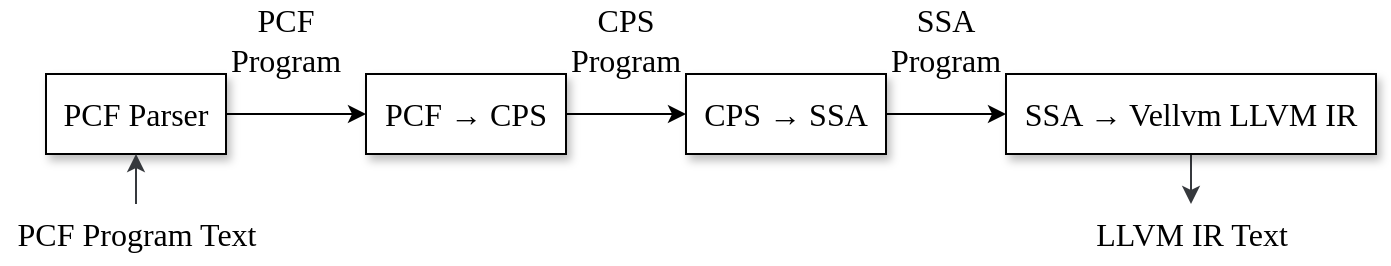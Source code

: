 <mxfile version="22.1.0" type="github">
  <diagram name="第 1 页" id="SK5onqbqt3w3e6Erg7ZF">
    <mxGraphModel dx="954" dy="610" grid="1" gridSize="10" guides="1" tooltips="1" connect="1" arrows="1" fold="1" page="1" pageScale="1" pageWidth="827" pageHeight="1169" math="1" shadow="0">
      <root>
        <mxCell id="0" />
        <mxCell id="1" parent="0" />
        <mxCell id="h27i9BGJYEJWcCs8Se6V-23" value="" style="edgeStyle=orthogonalEdgeStyle;rounded=0;orthogonalLoop=1;jettySize=auto;html=1;fontFamily=Times New Roman;fontSize=16;fontColor=#000000;" parent="1" source="h27i9BGJYEJWcCs8Se6V-21" target="h27i9BGJYEJWcCs8Se6V-22" edge="1">
          <mxGeometry relative="1" as="geometry" />
        </mxCell>
        <mxCell id="h27i9BGJYEJWcCs8Se6V-21" value="PCF Parser" style="rounded=0;whiteSpace=wrap;html=1;labelBackgroundColor=none;fontFamily=Times New Roman;fontSize=16;shadow=1;" parent="1" vertex="1">
          <mxGeometry x="120" y="275" width="90" height="40" as="geometry" />
        </mxCell>
        <mxCell id="h27i9BGJYEJWcCs8Se6V-25" value="" style="edgeStyle=orthogonalEdgeStyle;rounded=0;orthogonalLoop=1;jettySize=auto;html=1;fontFamily=Times New Roman;fontSize=16;fontColor=#000000;" parent="1" source="h27i9BGJYEJWcCs8Se6V-22" target="h27i9BGJYEJWcCs8Se6V-24" edge="1">
          <mxGeometry relative="1" as="geometry" />
        </mxCell>
        <mxCell id="h27i9BGJYEJWcCs8Se6V-22" value="PCF&amp;nbsp;→ CPS" style="rounded=0;whiteSpace=wrap;html=1;labelBackgroundColor=none;fontFamily=Times New Roman;fontSize=16;shadow=1;" parent="1" vertex="1">
          <mxGeometry x="280" y="275" width="100" height="40" as="geometry" />
        </mxCell>
        <mxCell id="h27i9BGJYEJWcCs8Se6V-28" value="" style="edgeStyle=orthogonalEdgeStyle;rounded=0;orthogonalLoop=1;jettySize=auto;html=1;fontFamily=Times New Roman;fontSize=16;fontColor=#000000;" parent="1" source="h27i9BGJYEJWcCs8Se6V-24" target="h27i9BGJYEJWcCs8Se6V-27" edge="1">
          <mxGeometry relative="1" as="geometry" />
        </mxCell>
        <mxCell id="h27i9BGJYEJWcCs8Se6V-24" value="CPS → SSA" style="rounded=0;whiteSpace=wrap;html=1;labelBackgroundColor=none;fontFamily=Times New Roman;fontSize=16;shadow=1;" parent="1" vertex="1">
          <mxGeometry x="440" y="275" width="100" height="40" as="geometry" />
        </mxCell>
        <mxCell id="aGqzKjwZJQ5fDSUdYJ73-3" value="" style="edgeStyle=orthogonalEdgeStyle;rounded=0;orthogonalLoop=1;jettySize=auto;html=1;fillColor=#f9f7ed;strokeColor=#36393d;" parent="1" source="h27i9BGJYEJWcCs8Se6V-27" target="h27i9BGJYEJWcCs8Se6V-35" edge="1">
          <mxGeometry relative="1" as="geometry" />
        </mxCell>
        <mxCell id="h27i9BGJYEJWcCs8Se6V-27" value="SSA → Vellvm LLVM IR" style="rounded=0;whiteSpace=wrap;html=1;labelBackgroundColor=none;fontFamily=Times New Roman;fontSize=16;shadow=1;" parent="1" vertex="1">
          <mxGeometry x="600" y="275" width="185" height="40" as="geometry" />
        </mxCell>
        <mxCell id="h27i9BGJYEJWcCs8Se6V-34" value="" style="edgeStyle=orthogonalEdgeStyle;rounded=0;orthogonalLoop=1;jettySize=auto;html=1;fontFamily=Times New Roman;fontSize=16;fontColor=#000000;fillColor=#f9f7ed;strokeColor=#36393d;" parent="1" source="h27i9BGJYEJWcCs8Se6V-33" target="h27i9BGJYEJWcCs8Se6V-21" edge="1">
          <mxGeometry relative="1" as="geometry" />
        </mxCell>
        <mxCell id="h27i9BGJYEJWcCs8Se6V-33" value="PCF Program Text" style="text;html=1;strokeColor=none;fillColor=none;align=center;verticalAlign=middle;whiteSpace=wrap;rounded=0;fontSize=16;fontFamily=Times New Roman;fontColor=#000000;" parent="1" vertex="1">
          <mxGeometry x="97.5" y="340" width="135" height="30" as="geometry" />
        </mxCell>
        <mxCell id="h27i9BGJYEJWcCs8Se6V-35" value="LLVM IR Text" style="text;html=1;strokeColor=none;fillColor=none;align=center;verticalAlign=middle;whiteSpace=wrap;rounded=0;fontSize=16;fontFamily=Times New Roman;fontColor=#000000;" parent="1" vertex="1">
          <mxGeometry x="637.5" y="340" width="110" height="30" as="geometry" />
        </mxCell>
        <mxCell id="h27i9BGJYEJWcCs8Se6V-37" value="PCF Program" style="text;html=1;strokeColor=none;fillColor=none;align=center;verticalAlign=middle;whiteSpace=wrap;rounded=0;fontSize=16;fontFamily=Times New Roman;fontColor=#000000;" parent="1" vertex="1">
          <mxGeometry x="210" y="242.5" width="60" height="30" as="geometry" />
        </mxCell>
        <mxCell id="h27i9BGJYEJWcCs8Se6V-38" value="CPS Program" style="text;html=1;strokeColor=none;fillColor=none;align=center;verticalAlign=middle;whiteSpace=wrap;rounded=0;fontSize=16;fontFamily=Times New Roman;fontColor=#000000;" parent="1" vertex="1">
          <mxGeometry x="380" y="250" width="60" height="15" as="geometry" />
        </mxCell>
        <mxCell id="h27i9BGJYEJWcCs8Se6V-39" value="SSA &lt;br&gt;Program" style="text;html=1;strokeColor=none;fillColor=none;align=center;verticalAlign=middle;whiteSpace=wrap;rounded=0;fontSize=16;fontFamily=Times New Roman;fontColor=#000000;" parent="1" vertex="1">
          <mxGeometry x="520" y="250" width="100" height="15" as="geometry" />
        </mxCell>
      </root>
    </mxGraphModel>
  </diagram>
</mxfile>
